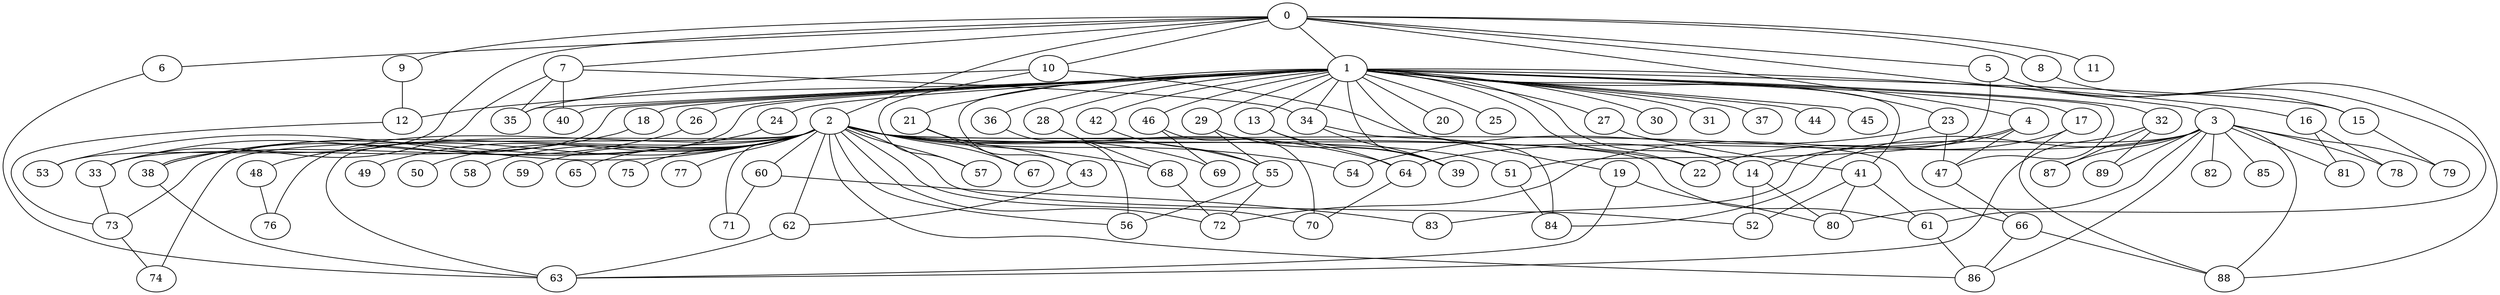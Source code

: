 
graph graphname {
    0 -- 1
0 -- 2
0 -- 3
0 -- 4
0 -- 5
0 -- 6
0 -- 7
0 -- 8
0 -- 9
0 -- 10
0 -- 11
0 -- 53
1 -- 12
1 -- 13
1 -- 14
1 -- 15
1 -- 16
1 -- 17
1 -- 18
1 -- 19
1 -- 20
1 -- 21
1 -- 22
1 -- 23
1 -- 24
1 -- 25
1 -- 26
1 -- 27
1 -- 28
1 -- 29
1 -- 30
1 -- 31
1 -- 32
1 -- 33
1 -- 34
1 -- 35
1 -- 36
1 -- 37
1 -- 38
1 -- 39
1 -- 40
1 -- 41
1 -- 42
1 -- 43
1 -- 44
1 -- 45
1 -- 46
1 -- 47
2 -- 48
2 -- 49
2 -- 50
2 -- 51
2 -- 52
2 -- 53
2 -- 54
2 -- 55
2 -- 56
2 -- 57
2 -- 58
2 -- 59
2 -- 60
2 -- 61
2 -- 62
2 -- 63
2 -- 64
2 -- 65
2 -- 66
2 -- 67
2 -- 68
2 -- 69
2 -- 70
2 -- 71
2 -- 72
2 -- 73
2 -- 74
2 -- 75
2 -- 76
2 -- 77
2 -- 22
2 -- 86
3 -- 78
3 -- 79
3 -- 80
3 -- 81
3 -- 82
3 -- 83
3 -- 84
3 -- 85
3 -- 86
3 -- 87
3 -- 88
3 -- 89
3 -- 64
4 -- 72
4 -- 47
4 -- 14
5 -- 61
5 -- 15
5 -- 51
6 -- 63
7 -- 34
7 -- 33
7 -- 40
7 -- 35
8 -- 88
9 -- 12
10 -- 57
10 -- 35
10 -- 14
12 -- 73
13 -- 39
13 -- 64
14 -- 52
14 -- 80
15 -- 79
16 -- 78
16 -- 81
17 -- 88
17 -- 22
18 -- 33
19 -- 63
19 -- 80
21 -- 67
21 -- 43
23 -- 54
23 -- 47
24 -- 38
26 -- 38
27 -- 41
28 -- 68
29 -- 39
29 -- 55
32 -- 89
32 -- 87
32 -- 63
33 -- 73
34 -- 39
34 -- 84
36 -- 56
38 -- 63
41 -- 61
41 -- 52
41 -- 80
42 -- 55
43 -- 62
46 -- 69
46 -- 70
47 -- 66
48 -- 76
51 -- 84
55 -- 56
55 -- 72
60 -- 71
60 -- 83
61 -- 86
62 -- 63
64 -- 70
66 -- 88
66 -- 86
68 -- 72
73 -- 74

}
